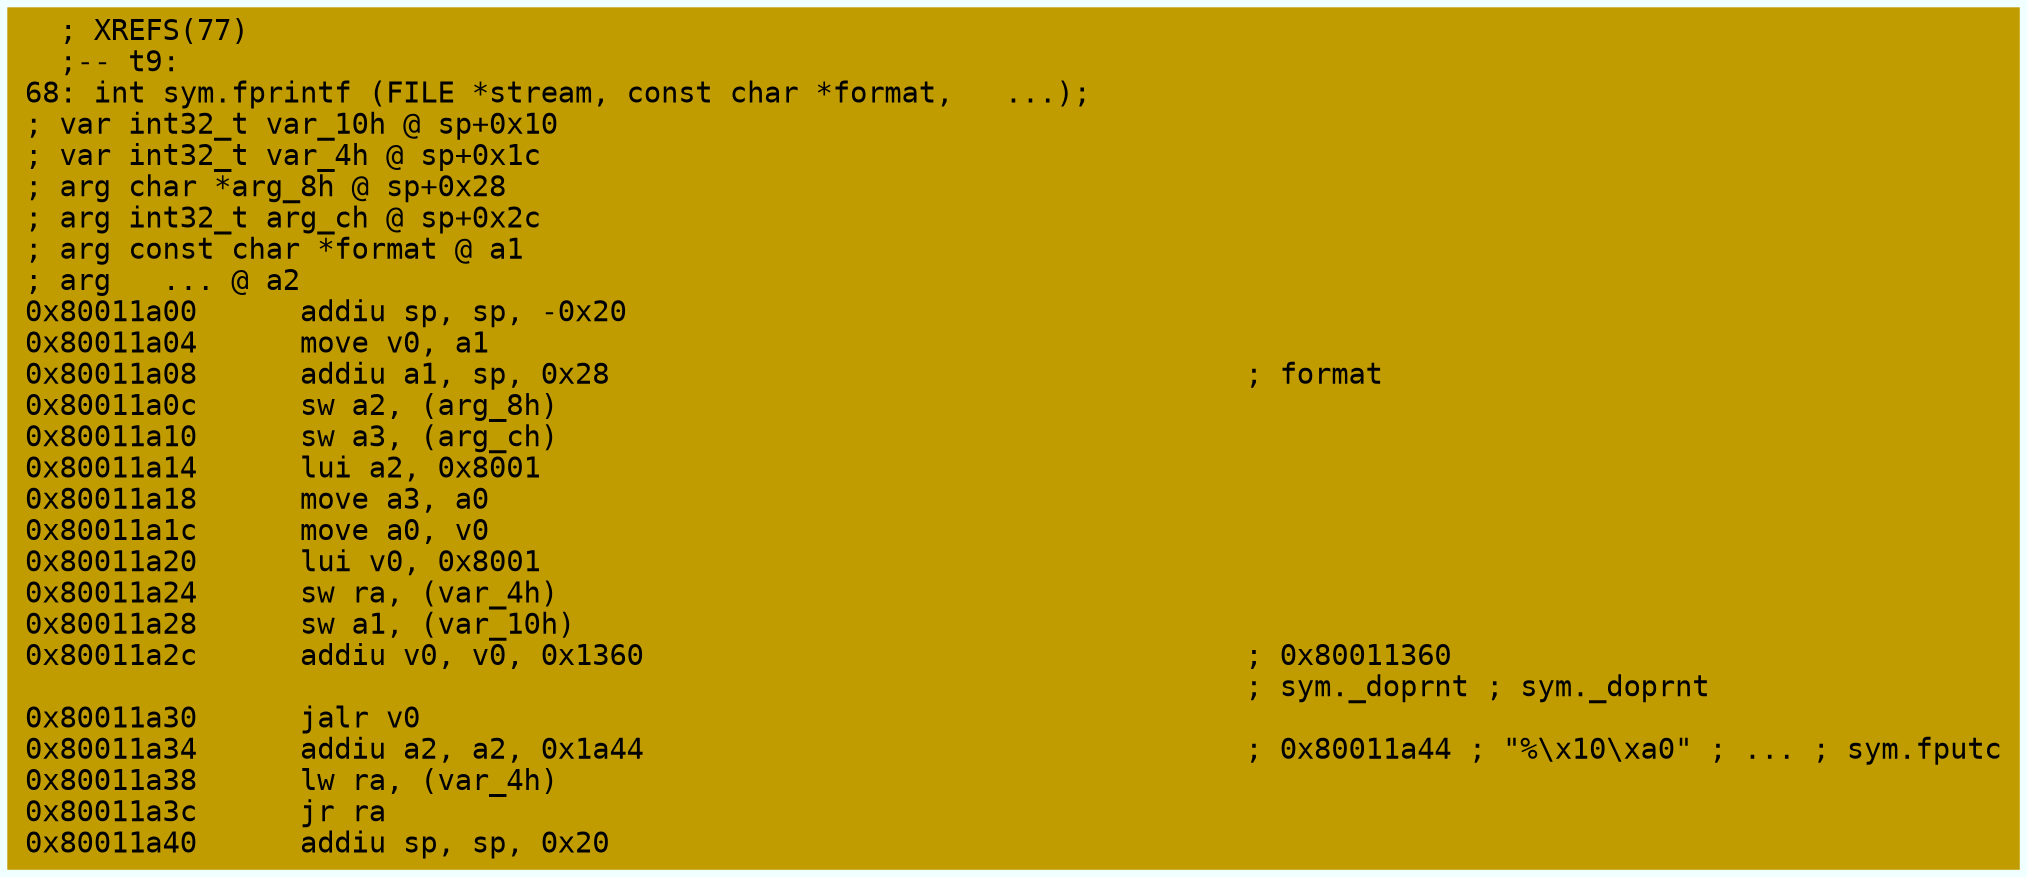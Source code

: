 digraph code {
	graph [bgcolor=azure fontsize=8 fontname="Courier" splines="ortho"];
	node [fillcolor=gray style=filled shape=box];
	edge [arrowhead="normal"];
	"0x80011a00" [URL="sym.fprintf/0x80011a00", fillcolor="#c19c00",color="#c19c00", fontname="Courier",label="  ; XREFS(77)\l  ;-- t9:\l68: int sym.fprintf (FILE *stream, const char *format,   ...);\l; var int32_t var_10h @ sp+0x10\l; var int32_t var_4h @ sp+0x1c\l; arg char *arg_8h @ sp+0x28\l; arg int32_t arg_ch @ sp+0x2c\l; arg const char *format @ a1\l; arg   ... @ a2\l0x80011a00      addiu sp, sp, -0x20\l0x80011a04      move v0, a1\l0x80011a08      addiu a1, sp, 0x28                                     ; format\l0x80011a0c      sw a2, (arg_8h)\l0x80011a10      sw a3, (arg_ch)\l0x80011a14      lui a2, 0x8001\l0x80011a18      move a3, a0\l0x80011a1c      move a0, v0\l0x80011a20      lui v0, 0x8001\l0x80011a24      sw ra, (var_4h)\l0x80011a28      sw a1, (var_10h)\l0x80011a2c      addiu v0, v0, 0x1360                                   ; 0x80011360\l                                                                       ; sym._doprnt ; sym._doprnt\l0x80011a30      jalr v0\l0x80011a34      addiu a2, a2, 0x1a44                                   ; 0x80011a44 ; \"%\\x10\\xa0\" ; ... ; sym.fputc\l0x80011a38      lw ra, (var_4h)\l0x80011a3c      jr ra\l0x80011a40      addiu sp, sp, 0x20\l"]
}
